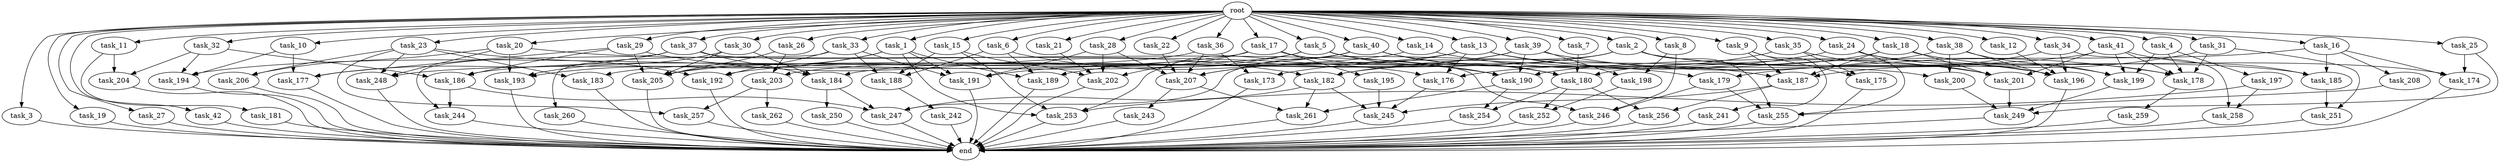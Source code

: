 digraph G {
  root [size="0.000000"];
  task_1 [size="10.240000"];
  task_2 [size="10.240000"];
  task_3 [size="10.240000"];
  task_4 [size="10.240000"];
  task_5 [size="10.240000"];
  task_6 [size="10.240000"];
  task_7 [size="10.240000"];
  task_8 [size="10.240000"];
  task_9 [size="10.240000"];
  task_10 [size="10.240000"];
  task_11 [size="10.240000"];
  task_12 [size="10.240000"];
  task_13 [size="10.240000"];
  task_14 [size="10.240000"];
  task_15 [size="10.240000"];
  task_16 [size="10.240000"];
  task_17 [size="10.240000"];
  task_18 [size="10.240000"];
  task_19 [size="10.240000"];
  task_20 [size="10.240000"];
  task_21 [size="10.240000"];
  task_22 [size="10.240000"];
  task_23 [size="10.240000"];
  task_24 [size="10.240000"];
  task_25 [size="10.240000"];
  task_26 [size="10.240000"];
  task_27 [size="10.240000"];
  task_28 [size="10.240000"];
  task_29 [size="10.240000"];
  task_30 [size="10.240000"];
  task_31 [size="10.240000"];
  task_32 [size="10.240000"];
  task_33 [size="10.240000"];
  task_34 [size="10.240000"];
  task_35 [size="10.240000"];
  task_36 [size="10.240000"];
  task_37 [size="10.240000"];
  task_38 [size="10.240000"];
  task_39 [size="10.240000"];
  task_40 [size="10.240000"];
  task_41 [size="10.240000"];
  task_42 [size="10.240000"];
  task_173 [size="6270652252.160000"];
  task_174 [size="4123168604.160000"];
  task_175 [size="3521873182.720000"];
  task_176 [size="5669356830.720000"];
  task_177 [size="5583457484.800000"];
  task_178 [size="8504035246.080000"];
  task_179 [size="7645041786.880000"];
  task_180 [size="6786048327.680000"];
  task_181 [size="2147483648.000000"];
  task_182 [size="3779571220.480000"];
  task_183 [size="12799002542.080000"];
  task_184 [size="8675833937.920000"];
  task_185 [size="5841155522.560000"];
  task_186 [size="2491081031.680000"];
  task_187 [size="7215545057.280000"];
  task_188 [size="14946486190.080000"];
  task_189 [size="12111807774.719999"];
  task_190 [size="16320875724.800001"];
  task_191 [size="10136122818.559999"];
  task_192 [size="14946486190.080000"];
  task_193 [size="7730941132.800000"];
  task_194 [size="5669356830.720000"];
  task_195 [size="2147483648.000000"];
  task_196 [size="14860586844.160000"];
  task_197 [size="343597383.680000"];
  task_198 [size="10737418240.000000"];
  task_199 [size="9277129359.360001"];
  task_200 [size="4552665333.760000"];
  task_201 [size="13572096655.360001"];
  task_202 [size="6786048327.680000"];
  task_203 [size="2147483648.000000"];
  task_204 [size="3521873182.720000"];
  task_205 [size="13657996001.280001"];
  task_206 [size="10737418240.000000"];
  task_207 [size="10909216931.840000"];
  task_208 [size="1374389534.720000"];
  task_241 [size="2147483648.000000"];
  task_242 [size="2147483648.000000"];
  task_243 [size="773094113.280000"];
  task_244 [size="4466765987.840000"];
  task_245 [size="20272245637.119999"];
  task_246 [size="12025908428.800001"];
  task_247 [size="6614249635.840000"];
  task_248 [size="12884901888.000000"];
  task_249 [size="11338713661.440001"];
  task_250 [size="773094113.280000"];
  task_251 [size="1546188226.560000"];
  task_252 [size="11682311045.120001"];
  task_253 [size="6442450944.000000"];
  task_254 [size="7301444403.200000"];
  task_255 [size="15805479649.280001"];
  task_256 [size="6184752906.240000"];
  task_257 [size="15547781611.520000"];
  task_258 [size="6270652252.160000"];
  task_259 [size="5497558138.880000"];
  task_260 [size="4209067950.080000"];
  task_261 [size="8074538516.480000"];
  task_262 [size="6957847019.520000"];
  end [size="0.000000"];

  root -> task_1 [size="1.000000"];
  root -> task_2 [size="1.000000"];
  root -> task_3 [size="1.000000"];
  root -> task_4 [size="1.000000"];
  root -> task_5 [size="1.000000"];
  root -> task_6 [size="1.000000"];
  root -> task_7 [size="1.000000"];
  root -> task_8 [size="1.000000"];
  root -> task_9 [size="1.000000"];
  root -> task_10 [size="1.000000"];
  root -> task_11 [size="1.000000"];
  root -> task_12 [size="1.000000"];
  root -> task_13 [size="1.000000"];
  root -> task_14 [size="1.000000"];
  root -> task_15 [size="1.000000"];
  root -> task_16 [size="1.000000"];
  root -> task_17 [size="1.000000"];
  root -> task_18 [size="1.000000"];
  root -> task_19 [size="1.000000"];
  root -> task_20 [size="1.000000"];
  root -> task_21 [size="1.000000"];
  root -> task_22 [size="1.000000"];
  root -> task_23 [size="1.000000"];
  root -> task_24 [size="1.000000"];
  root -> task_25 [size="1.000000"];
  root -> task_26 [size="1.000000"];
  root -> task_27 [size="1.000000"];
  root -> task_28 [size="1.000000"];
  root -> task_29 [size="1.000000"];
  root -> task_30 [size="1.000000"];
  root -> task_31 [size="1.000000"];
  root -> task_32 [size="1.000000"];
  root -> task_33 [size="1.000000"];
  root -> task_34 [size="1.000000"];
  root -> task_35 [size="1.000000"];
  root -> task_36 [size="1.000000"];
  root -> task_37 [size="1.000000"];
  root -> task_38 [size="1.000000"];
  root -> task_39 [size="1.000000"];
  root -> task_40 [size="1.000000"];
  root -> task_41 [size="1.000000"];
  root -> task_42 [size="1.000000"];
  task_1 -> task_189 [size="134217728.000000"];
  task_1 -> task_191 [size="134217728.000000"];
  task_1 -> task_193 [size="134217728.000000"];
  task_1 -> task_205 [size="134217728.000000"];
  task_1 -> task_253 [size="134217728.000000"];
  task_2 -> task_174 [size="134217728.000000"];
  task_2 -> task_184 [size="134217728.000000"];
  task_2 -> task_185 [size="134217728.000000"];
  task_2 -> task_203 [size="134217728.000000"];
  task_2 -> task_247 [size="134217728.000000"];
  task_2 -> task_255 [size="134217728.000000"];
  task_3 -> end [size="1.000000"];
  task_4 -> task_178 [size="33554432.000000"];
  task_4 -> task_197 [size="33554432.000000"];
  task_4 -> task_199 [size="33554432.000000"];
  task_5 -> task_183 [size="411041792.000000"];
  task_5 -> task_190 [size="411041792.000000"];
  task_5 -> task_191 [size="411041792.000000"];
  task_5 -> task_200 [size="411041792.000000"];
  task_6 -> task_188 [size="838860800.000000"];
  task_6 -> task_189 [size="838860800.000000"];
  task_6 -> task_190 [size="838860800.000000"];
  task_7 -> task_180 [size="33554432.000000"];
  task_8 -> task_198 [size="838860800.000000"];
  task_8 -> task_246 [size="838860800.000000"];
  task_9 -> task_175 [size="209715200.000000"];
  task_9 -> task_187 [size="209715200.000000"];
  task_9 -> task_241 [size="209715200.000000"];
  task_10 -> task_177 [size="209715200.000000"];
  task_10 -> task_194 [size="209715200.000000"];
  task_11 -> task_181 [size="209715200.000000"];
  task_11 -> task_204 [size="209715200.000000"];
  task_12 -> task_196 [size="134217728.000000"];
  task_13 -> task_176 [size="209715200.000000"];
  task_13 -> task_187 [size="209715200.000000"];
  task_13 -> task_192 [size="209715200.000000"];
  task_13 -> task_196 [size="209715200.000000"];
  task_13 -> task_207 [size="209715200.000000"];
  task_14 -> task_201 [size="679477248.000000"];
  task_14 -> task_205 [size="679477248.000000"];
  task_15 -> task_188 [size="209715200.000000"];
  task_15 -> task_202 [size="209715200.000000"];
  task_15 -> task_253 [size="209715200.000000"];
  task_16 -> task_174 [size="134217728.000000"];
  task_16 -> task_185 [size="134217728.000000"];
  task_16 -> task_190 [size="134217728.000000"];
  task_16 -> task_208 [size="134217728.000000"];
  task_17 -> task_180 [size="209715200.000000"];
  task_17 -> task_195 [size="209715200.000000"];
  task_17 -> task_202 [size="209715200.000000"];
  task_17 -> task_248 [size="209715200.000000"];
  task_18 -> task_178 [size="209715200.000000"];
  task_18 -> task_180 [size="209715200.000000"];
  task_18 -> task_187 [size="209715200.000000"];
  task_18 -> task_201 [size="209715200.000000"];
  task_19 -> end [size="1.000000"];
  task_20 -> task_176 [size="209715200.000000"];
  task_20 -> task_193 [size="209715200.000000"];
  task_20 -> task_206 [size="209715200.000000"];
  task_20 -> task_248 [size="209715200.000000"];
  task_21 -> task_202 [size="209715200.000000"];
  task_22 -> task_207 [size="536870912.000000"];
  task_23 -> task_183 [size="838860800.000000"];
  task_23 -> task_192 [size="838860800.000000"];
  task_23 -> task_206 [size="838860800.000000"];
  task_23 -> task_248 [size="838860800.000000"];
  task_23 -> task_257 [size="838860800.000000"];
  task_24 -> task_173 [size="536870912.000000"];
  task_24 -> task_196 [size="536870912.000000"];
  task_24 -> task_199 [size="536870912.000000"];
  task_24 -> task_255 [size="536870912.000000"];
  task_25 -> task_174 [size="134217728.000000"];
  task_25 -> task_249 [size="134217728.000000"];
  task_26 -> task_203 [size="75497472.000000"];
  task_26 -> task_205 [size="75497472.000000"];
  task_27 -> end [size="1.000000"];
  task_28 -> task_191 [size="33554432.000000"];
  task_28 -> task_202 [size="33554432.000000"];
  task_28 -> task_207 [size="33554432.000000"];
  task_29 -> task_177 [size="33554432.000000"];
  task_29 -> task_182 [size="33554432.000000"];
  task_29 -> task_186 [size="33554432.000000"];
  task_29 -> task_205 [size="33554432.000000"];
  task_30 -> task_184 [size="411041792.000000"];
  task_30 -> task_193 [size="411041792.000000"];
  task_30 -> task_205 [size="411041792.000000"];
  task_31 -> task_178 [size="75497472.000000"];
  task_31 -> task_187 [size="75497472.000000"];
  task_31 -> task_251 [size="75497472.000000"];
  task_32 -> task_186 [size="134217728.000000"];
  task_32 -> task_194 [size="134217728.000000"];
  task_32 -> task_204 [size="134217728.000000"];
  task_33 -> task_188 [size="411041792.000000"];
  task_33 -> task_191 [size="411041792.000000"];
  task_33 -> task_192 [size="411041792.000000"];
  task_33 -> task_260 [size="411041792.000000"];
  task_34 -> task_179 [size="536870912.000000"];
  task_34 -> task_196 [size="536870912.000000"];
  task_34 -> task_258 [size="536870912.000000"];
  task_35 -> task_175 [size="134217728.000000"];
  task_35 -> task_176 [size="134217728.000000"];
  task_35 -> task_201 [size="134217728.000000"];
  task_36 -> task_173 [size="75497472.000000"];
  task_36 -> task_186 [size="75497472.000000"];
  task_36 -> task_207 [size="75497472.000000"];
  task_37 -> task_177 [size="301989888.000000"];
  task_37 -> task_184 [size="301989888.000000"];
  task_37 -> task_244 [size="301989888.000000"];
  task_37 -> task_246 [size="301989888.000000"];
  task_38 -> task_182 [size="33554432.000000"];
  task_38 -> task_196 [size="33554432.000000"];
  task_38 -> task_199 [size="33554432.000000"];
  task_38 -> task_200 [size="33554432.000000"];
  task_39 -> task_178 [size="209715200.000000"];
  task_39 -> task_189 [size="209715200.000000"];
  task_39 -> task_190 [size="209715200.000000"];
  task_39 -> task_198 [size="209715200.000000"];
  task_39 -> task_207 [size="209715200.000000"];
  task_40 -> task_179 [size="209715200.000000"];
  task_40 -> task_180 [size="209715200.000000"];
  task_40 -> task_194 [size="209715200.000000"];
  task_40 -> task_253 [size="209715200.000000"];
  task_41 -> task_178 [size="301989888.000000"];
  task_41 -> task_182 [size="301989888.000000"];
  task_41 -> task_185 [size="301989888.000000"];
  task_41 -> task_199 [size="301989888.000000"];
  task_41 -> task_201 [size="301989888.000000"];
  task_42 -> end [size="1.000000"];
  task_173 -> end [size="1.000000"];
  task_174 -> end [size="1.000000"];
  task_175 -> end [size="1.000000"];
  task_176 -> task_245 [size="838860800.000000"];
  task_177 -> end [size="1.000000"];
  task_178 -> task_259 [size="536870912.000000"];
  task_179 -> task_246 [size="33554432.000000"];
  task_179 -> task_255 [size="33554432.000000"];
  task_180 -> task_252 [size="301989888.000000"];
  task_180 -> task_254 [size="301989888.000000"];
  task_180 -> task_256 [size="301989888.000000"];
  task_181 -> end [size="1.000000"];
  task_182 -> task_245 [size="301989888.000000"];
  task_182 -> task_247 [size="301989888.000000"];
  task_182 -> task_261 [size="301989888.000000"];
  task_183 -> end [size="1.000000"];
  task_184 -> task_247 [size="75497472.000000"];
  task_184 -> task_250 [size="75497472.000000"];
  task_185 -> task_251 [size="75497472.000000"];
  task_186 -> task_244 [size="134217728.000000"];
  task_186 -> task_247 [size="134217728.000000"];
  task_187 -> task_245 [size="301989888.000000"];
  task_187 -> task_256 [size="301989888.000000"];
  task_188 -> task_242 [size="209715200.000000"];
  task_189 -> end [size="1.000000"];
  task_190 -> task_254 [size="411041792.000000"];
  task_190 -> task_261 [size="411041792.000000"];
  task_191 -> end [size="1.000000"];
  task_192 -> end [size="1.000000"];
  task_193 -> end [size="1.000000"];
  task_194 -> end [size="1.000000"];
  task_195 -> task_245 [size="536870912.000000"];
  task_196 -> end [size="1.000000"];
  task_197 -> task_253 [size="75497472.000000"];
  task_197 -> task_258 [size="75497472.000000"];
  task_198 -> task_252 [size="838860800.000000"];
  task_199 -> task_249 [size="301989888.000000"];
  task_200 -> task_249 [size="134217728.000000"];
  task_201 -> task_249 [size="536870912.000000"];
  task_202 -> end [size="1.000000"];
  task_203 -> task_257 [size="679477248.000000"];
  task_203 -> task_262 [size="679477248.000000"];
  task_204 -> end [size="1.000000"];
  task_205 -> end [size="1.000000"];
  task_206 -> end [size="1.000000"];
  task_207 -> task_243 [size="75497472.000000"];
  task_207 -> task_261 [size="75497472.000000"];
  task_208 -> task_255 [size="838860800.000000"];
  task_241 -> end [size="1.000000"];
  task_242 -> end [size="1.000000"];
  task_243 -> end [size="1.000000"];
  task_244 -> end [size="1.000000"];
  task_245 -> end [size="1.000000"];
  task_246 -> end [size="1.000000"];
  task_247 -> end [size="1.000000"];
  task_248 -> end [size="1.000000"];
  task_249 -> end [size="1.000000"];
  task_250 -> end [size="1.000000"];
  task_251 -> end [size="1.000000"];
  task_252 -> end [size="1.000000"];
  task_253 -> end [size="1.000000"];
  task_254 -> end [size="1.000000"];
  task_255 -> end [size="1.000000"];
  task_256 -> end [size="1.000000"];
  task_257 -> end [size="1.000000"];
  task_258 -> end [size="1.000000"];
  task_259 -> end [size="1.000000"];
  task_260 -> end [size="1.000000"];
  task_261 -> end [size="1.000000"];
  task_262 -> end [size="1.000000"];
}
